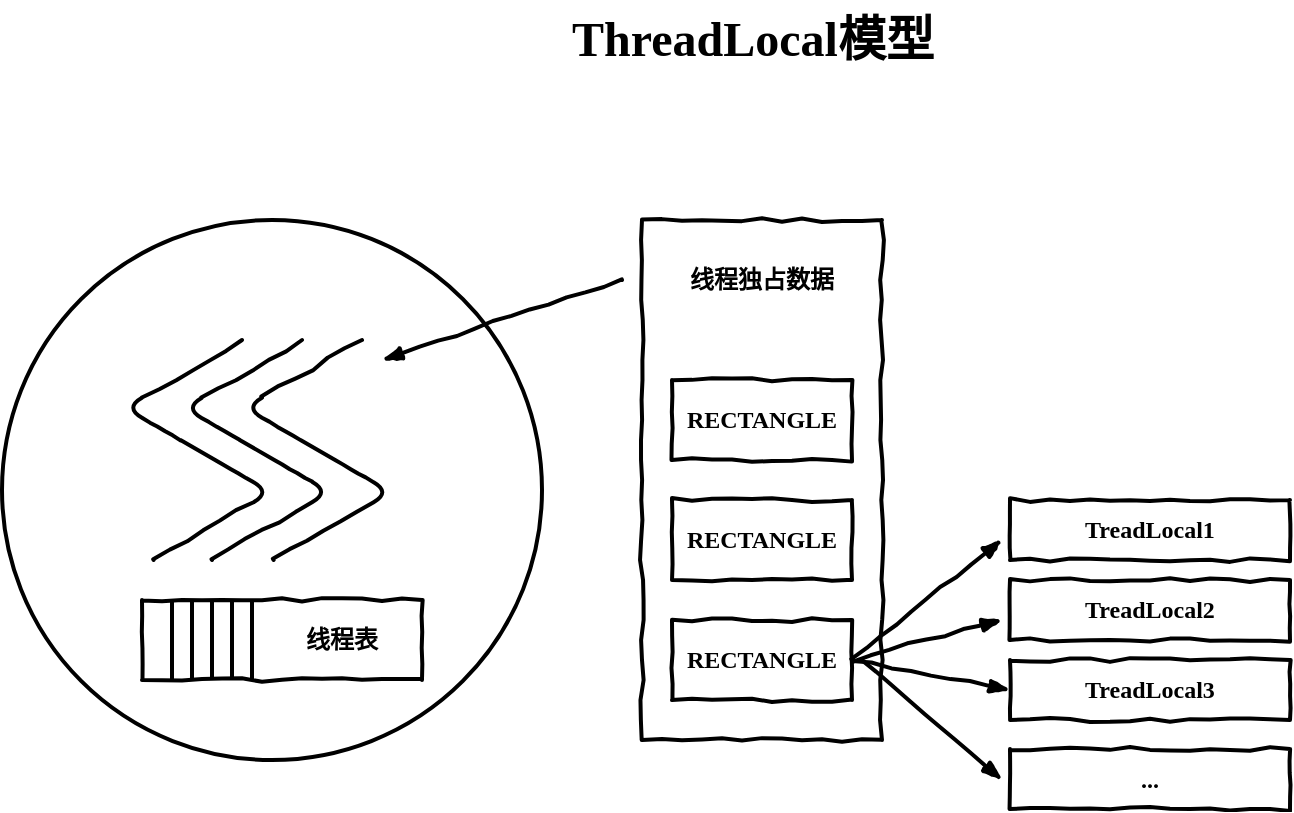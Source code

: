 <mxfile version="12.9.3" type="device"><diagram id="VVeFuDOgqYdg6ghifm3I" name="第 1 页"><mxGraphModel dx="1912" dy="846" grid="1" gridSize="10" guides="1" tooltips="1" connect="1" arrows="1" fold="1" page="1" pageScale="1" pageWidth="827" pageHeight="1169" math="0" shadow="0"><root><mxCell id="0"/><mxCell id="1" parent="0"/><mxCell id="8yowEmLdO33q3VM43d44-1" value="" style="ellipse;whiteSpace=wrap;html=1;aspect=fixed;fontFamily=Comic Sans MS;fontStyle=1;comic=1;strokeWidth=2;" vertex="1" parent="1"><mxGeometry x="-230" y="280" width="270" height="270" as="geometry"/></mxCell><mxCell id="8yowEmLdO33q3VM43d44-2" value="" style="html=1;whiteSpace=wrap;comic=1;strokeWidth=2;fontFamily=Comic Sans MS;fontStyle=1;" vertex="1" parent="1"><mxGeometry x="90" y="280" width="120" height="260" as="geometry"/></mxCell><mxCell id="8yowEmLdO33q3VM43d44-3" value="TreadLocal1" style="html=1;whiteSpace=wrap;comic=1;strokeWidth=2;fontFamily=Comic Sans MS;fontStyle=1;" vertex="1" parent="1"><mxGeometry x="274" y="420" width="140" height="30" as="geometry"/></mxCell><mxCell id="8yowEmLdO33q3VM43d44-7" value="" style="edgeStyle=isometricEdgeStyle;endArrow=none;html=1;fontFamily=Comic Sans MS;fontStyle=1;strokeWidth=2;comic=1;" edge="1" parent="1"><mxGeometry width="50" height="100" relative="1" as="geometry"><mxPoint x="-154.2" y="450" as="sourcePoint"/><mxPoint x="-110" y="340" as="targetPoint"/></mxGeometry></mxCell><mxCell id="8yowEmLdO33q3VM43d44-9" value="" style="edgeStyle=isometricEdgeStyle;endArrow=none;html=1;fontFamily=Comic Sans MS;fontStyle=1;strokeWidth=2;comic=1;" edge="1" parent="1"><mxGeometry width="50" height="100" relative="1" as="geometry"><mxPoint x="-125.0" y="450" as="sourcePoint"/><mxPoint x="-80" y="340" as="targetPoint"/></mxGeometry></mxCell><mxCell id="8yowEmLdO33q3VM43d44-10" value="" style="edgeStyle=isometricEdgeStyle;endArrow=none;html=1;fontFamily=Comic Sans MS;fontStyle=1;comic=1;strokeWidth=2;" edge="1" parent="1"><mxGeometry width="50" height="100" relative="1" as="geometry"><mxPoint x="-94.2" y="450" as="sourcePoint"/><mxPoint x="-50" y="340" as="targetPoint"/></mxGeometry></mxCell><mxCell id="8yowEmLdO33q3VM43d44-11" value="" style="html=1;whiteSpace=wrap;comic=1;strokeWidth=2;fontFamily=Comic Sans MS;fontStyle=1;" vertex="1" parent="1"><mxGeometry x="-160" y="470" width="140" height="40" as="geometry"/></mxCell><mxCell id="8yowEmLdO33q3VM43d44-13" value="" style="line;strokeWidth=2;direction=south;html=1;fontFamily=Comic Sans MS;fontStyle=1" vertex="1" parent="1"><mxGeometry x="-150" y="470" width="10" height="40" as="geometry"/></mxCell><mxCell id="8yowEmLdO33q3VM43d44-18" value="" style="line;strokeWidth=2;direction=south;html=1;fontFamily=Comic Sans MS;fontStyle=1" vertex="1" parent="1"><mxGeometry x="-140" y="470" width="10" height="40" as="geometry"/></mxCell><mxCell id="8yowEmLdO33q3VM43d44-19" value="" style="line;strokeWidth=2;direction=south;html=1;fontFamily=Comic Sans MS;fontStyle=1" vertex="1" parent="1"><mxGeometry x="-130" y="470" width="10" height="40" as="geometry"/></mxCell><mxCell id="8yowEmLdO33q3VM43d44-20" value="" style="line;strokeWidth=2;direction=south;html=1;fontFamily=Comic Sans MS;fontStyle=1" vertex="1" parent="1"><mxGeometry x="-120" y="470" width="10" height="40" as="geometry"/></mxCell><mxCell id="8yowEmLdO33q3VM43d44-21" value="" style="line;strokeWidth=2;direction=south;html=1;fontFamily=Comic Sans MS;fontStyle=1" vertex="1" parent="1"><mxGeometry x="-110" y="470" width="10" height="40" as="geometry"/></mxCell><mxCell id="8yowEmLdO33q3VM43d44-22" value="ThreadLocal模型" style="text;strokeColor=none;fillColor=none;html=1;fontSize=24;fontStyle=1;verticalAlign=middle;align=center;fontFamily=Comic Sans MS;" vertex="1" parent="1"><mxGeometry x="30" y="170" width="230" height="40" as="geometry"/></mxCell><mxCell id="8yowEmLdO33q3VM43d44-23" value="线程表" style="text;html=1;strokeColor=none;fillColor=none;align=center;verticalAlign=middle;whiteSpace=wrap;rounded=0;fontFamily=Comic Sans MS;fontStyle=1" vertex="1" parent="1"><mxGeometry x="-90" y="480" width="60" height="20" as="geometry"/></mxCell><mxCell id="8yowEmLdO33q3VM43d44-24" value="线程独占数据" style="text;html=1;strokeColor=none;fillColor=none;align=center;verticalAlign=middle;whiteSpace=wrap;rounded=0;fontFamily=Comic Sans MS;fontStyle=1" vertex="1" parent="1"><mxGeometry x="100" y="300" width="100" height="20" as="geometry"/></mxCell><mxCell id="8yowEmLdO33q3VM43d44-25" value="RECTANGLE" style="html=1;whiteSpace=wrap;comic=1;strokeWidth=2;fontFamily=Comic Sans MS;fontStyle=1;" vertex="1" parent="1"><mxGeometry x="105" y="360" width="90" height="40" as="geometry"/></mxCell><mxCell id="8yowEmLdO33q3VM43d44-26" value="RECTANGLE" style="html=1;whiteSpace=wrap;comic=1;strokeWidth=2;fontFamily=Comic Sans MS;fontStyle=1;" vertex="1" parent="1"><mxGeometry x="105" y="420" width="90" height="40" as="geometry"/></mxCell><mxCell id="8yowEmLdO33q3VM43d44-27" value="RECTANGLE" style="html=1;whiteSpace=wrap;comic=1;strokeWidth=2;fontFamily=Comic Sans MS;fontStyle=1;" vertex="1" parent="1"><mxGeometry x="105" y="480" width="90" height="40" as="geometry"/></mxCell><mxCell id="8yowEmLdO33q3VM43d44-28" value="TreadLocal2" style="html=1;whiteSpace=wrap;comic=1;strokeWidth=2;fontFamily=Comic Sans MS;fontStyle=1;" vertex="1" parent="1"><mxGeometry x="274" y="460" width="140" height="30" as="geometry"/></mxCell><mxCell id="8yowEmLdO33q3VM43d44-29" value="TreadLocal3" style="html=1;whiteSpace=wrap;comic=1;strokeWidth=2;fontFamily=Comic Sans MS;fontStyle=1;" vertex="1" parent="1"><mxGeometry x="274" y="500" width="140" height="30" as="geometry"/></mxCell><mxCell id="8yowEmLdO33q3VM43d44-30" value="" style="rounded=0;comic=1;strokeWidth=2;endArrow=blockThin;html=1;fontFamily=Comic Sans MS;fontStyle=1;entryX=0.704;entryY=0.259;entryDx=0;entryDy=0;entryPerimeter=0;" edge="1" parent="1" target="8yowEmLdO33q3VM43d44-1"><mxGeometry width="50" height="50" relative="1" as="geometry"><mxPoint x="80" y="310" as="sourcePoint"/><mxPoint x="130" y="410" as="targetPoint"/></mxGeometry></mxCell><mxCell id="8yowEmLdO33q3VM43d44-31" value="" style="rounded=0;comic=1;strokeWidth=2;endArrow=blockThin;html=1;fontFamily=Comic Sans MS;fontStyle=1;" edge="1" parent="1"><mxGeometry width="50" height="50" relative="1" as="geometry"><mxPoint x="195" y="500" as="sourcePoint"/><mxPoint x="270" y="440" as="targetPoint"/></mxGeometry></mxCell><mxCell id="8yowEmLdO33q3VM43d44-33" value="" style="rounded=0;comic=1;strokeWidth=2;endArrow=blockThin;html=1;fontFamily=Comic Sans MS;fontStyle=1;entryX=0;entryY=0.5;entryDx=0;entryDy=0;" edge="1" parent="1" target="8yowEmLdO33q3VM43d44-29"><mxGeometry width="50" height="50" relative="1" as="geometry"><mxPoint x="195" y="500" as="sourcePoint"/><mxPoint x="270" y="540" as="targetPoint"/></mxGeometry></mxCell><mxCell id="8yowEmLdO33q3VM43d44-34" value="" style="rounded=0;comic=1;strokeWidth=2;endArrow=blockThin;html=1;fontFamily=Comic Sans MS;fontStyle=1;" edge="1" parent="1"><mxGeometry width="50" height="50" relative="1" as="geometry"><mxPoint x="195" y="500" as="sourcePoint"/><mxPoint x="270" y="480" as="targetPoint"/></mxGeometry></mxCell><mxCell id="8yowEmLdO33q3VM43d44-35" value="..." style="html=1;whiteSpace=wrap;comic=1;strokeWidth=2;fontFamily=Comic Sans MS;fontStyle=1;" vertex="1" parent="1"><mxGeometry x="274" y="544.5" width="140" height="30" as="geometry"/></mxCell><mxCell id="8yowEmLdO33q3VM43d44-36" value="" style="rounded=0;comic=1;strokeWidth=2;endArrow=blockThin;html=1;fontFamily=Comic Sans MS;fontStyle=1;" edge="1" parent="1"><mxGeometry width="50" height="50" relative="1" as="geometry"><mxPoint x="200" y="500" as="sourcePoint"/><mxPoint x="270" y="560" as="targetPoint"/></mxGeometry></mxCell></root></mxGraphModel></diagram></mxfile>